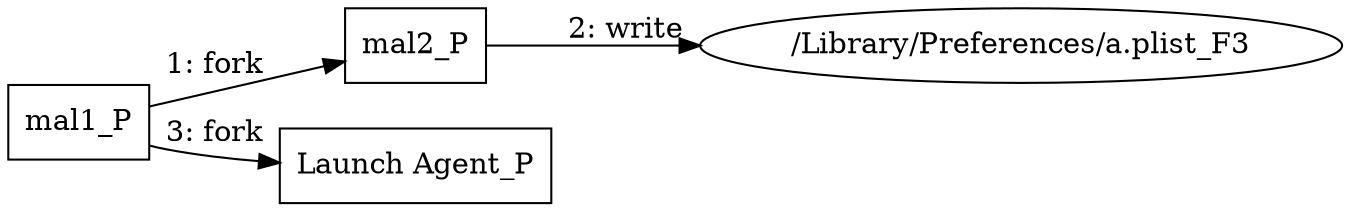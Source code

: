 digraph "T1547.011" {
rankdir="LR"
size="9"
fixedsize="false"
splines="true"
nodesep=0.3
ranksep=0
fontsize=10
overlap="scalexy"
engine= "neato"
	"mal1_P" [node_type=Process shape=box]
	"mal2_P" [node_type=Process shape=box]
	"Launch Agent_P" [node_type=Process shape=box]
	"/Library/Preferences/a.plist_F3" [node_type=File shape=ellipse]
	"mal1_P" -> "mal2_P" [label="1: fork"]
	"mal2_P" -> "/Library/Preferences/a.plist_F3" [label="2: write"]
	"mal1_P" -> "Launch Agent_P" [label="3: fork"]
}
